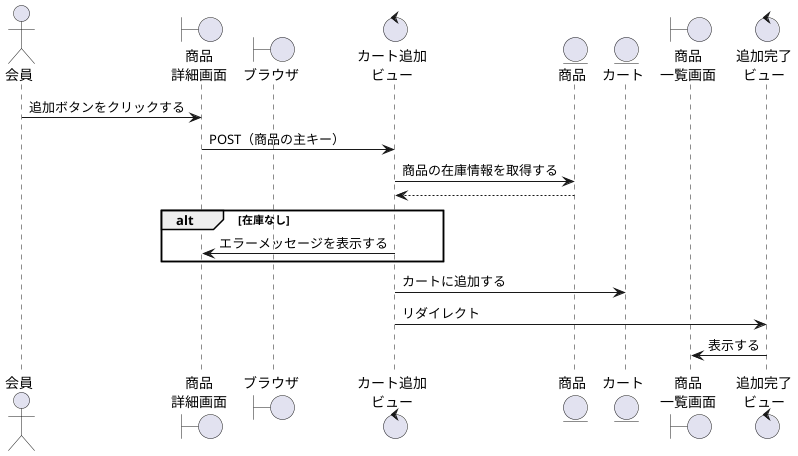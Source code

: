 @startuml syouhin_tuika

actor "会員" as act
boundary "商品\n詳細画面" as shb
boundary "ブラウザ" as brz
control "カート追加\nビュー" as cac
entity "商品" as product
entity "カート" as cart
boundary "商品\n一覧画面" as sib
control "追加完了\nビュー" as shkc

act -> shb: 追加ボタンをクリックする

shb -> cac: POST（商品の主キー）
cac -> product: 商品の在庫情報を取得する
cac <-- product
alt 在庫なし
    shb <- cac: エラーメッセージを表示する
end
cac -> cart: カートに追加する
cac -> shkc: リダイレクト
sib <- shkc: 表示する        

@enduml